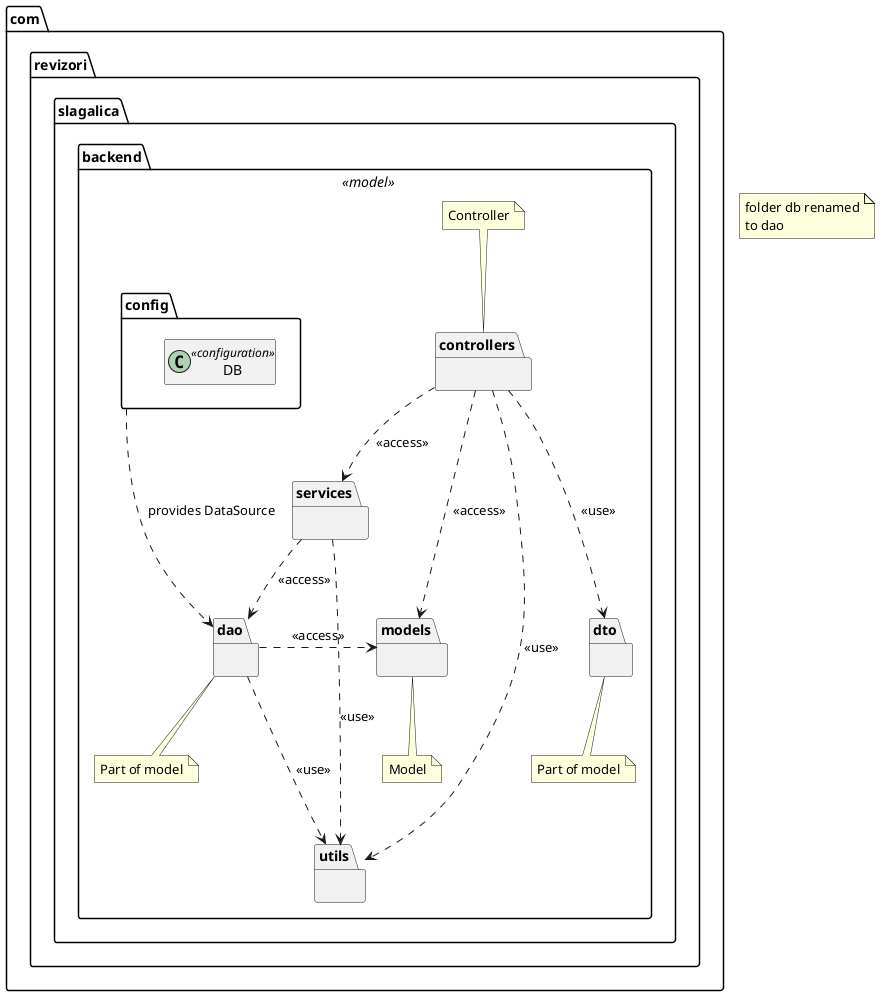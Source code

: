 @startuml package_diagram

hide members

note "folder db renamed\nto dao" as N1
package com.revizori.slagalica.backend <<model>> {
    package config {
        class DB <<configuration>>
    }
    package controllers {
        '
    }
    package services {
        '
    }
    package dao {
        '
    }
    package models {
        '
    }
    package utils {
        '
    }
    package dto {

    }

    config ...> dao : provides DataSource
    controllers ..> models : <<access>>
    controllers ..> services : <<access>>
    services ..> dao : <<access>>
    dao .> models : <<access>>
    controllers ...> utils : <<use>>
    services ...> utils : <<use>>
    dao ...> utils : <<use>>
    controllers ...> dto : <<use>>

    note top of controllers : Controller
    note bottom of dto : Part of model
    note bottom of dao : Part of model
    note bottom of models : Model
}
@enduml